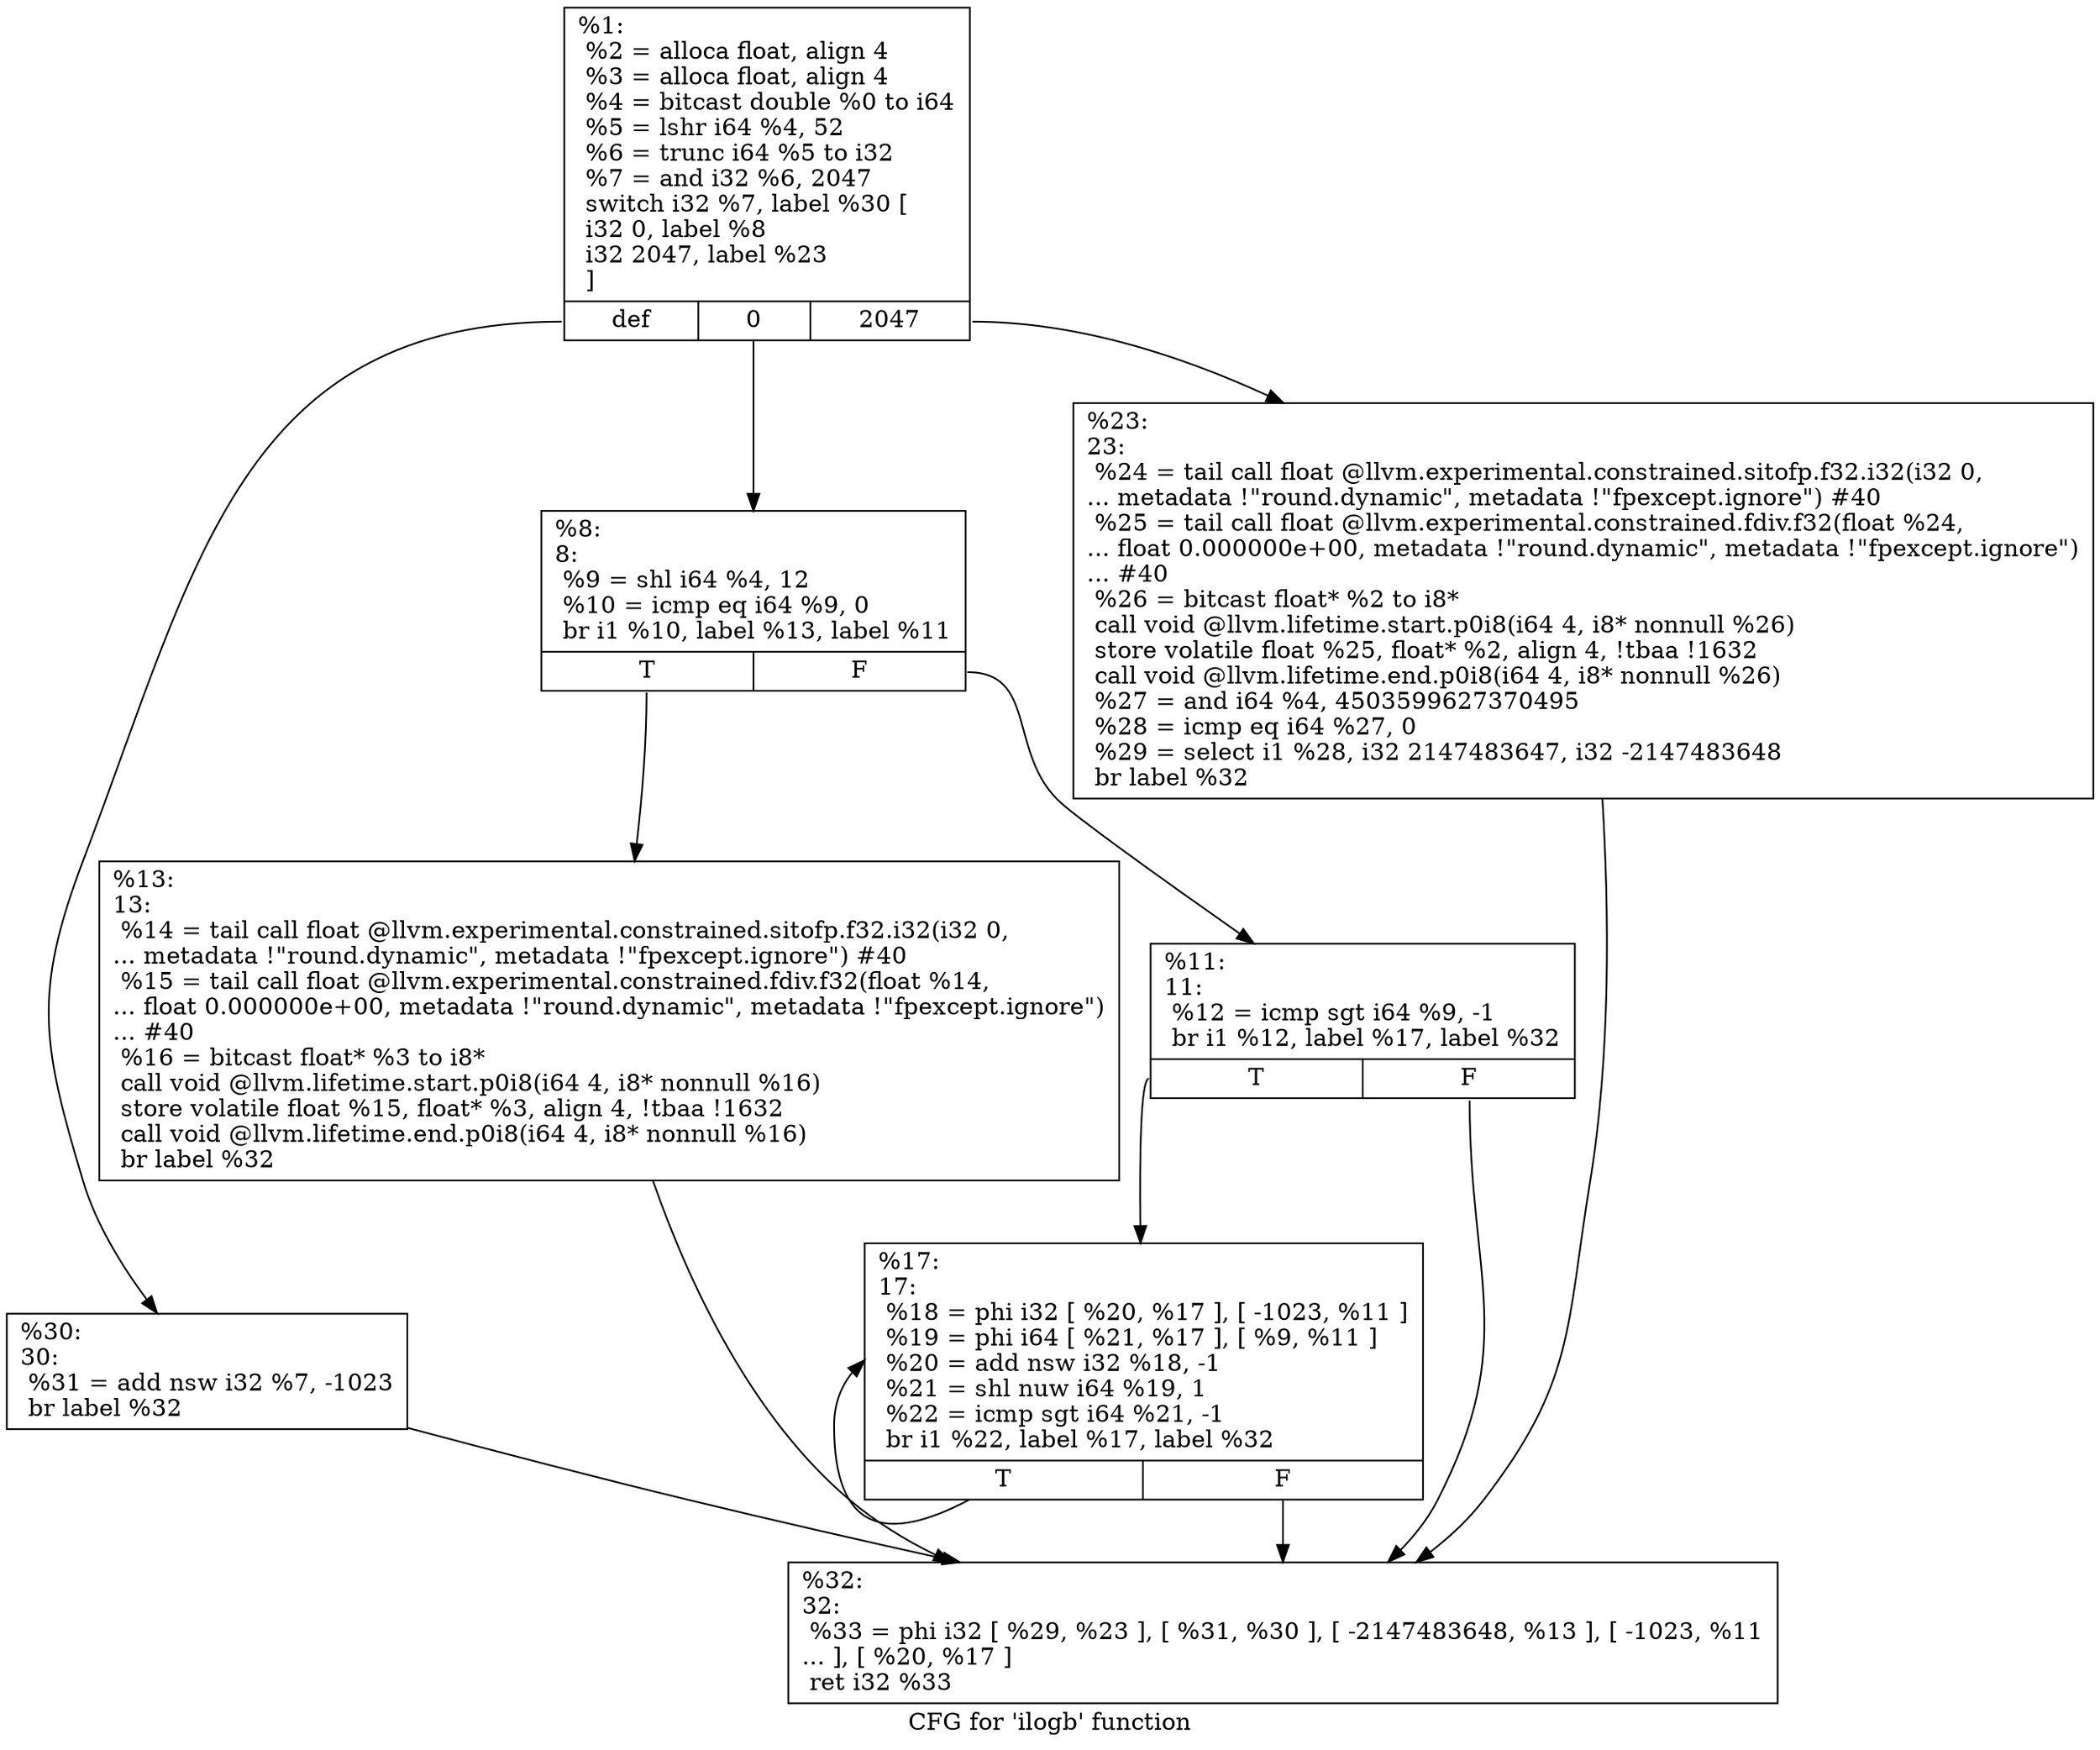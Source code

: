 digraph "CFG for 'ilogb' function" {
	label="CFG for 'ilogb' function";

	Node0x191b6b0 [shape=record,label="{%1:\l  %2 = alloca float, align 4\l  %3 = alloca float, align 4\l  %4 = bitcast double %0 to i64\l  %5 = lshr i64 %4, 52\l  %6 = trunc i64 %5 to i32\l  %7 = and i32 %6, 2047\l  switch i32 %7, label %30 [\l    i32 0, label %8\l    i32 2047, label %23\l  ]\l|{<s0>def|<s1>0|<s2>2047}}"];
	Node0x191b6b0:s0 -> Node0x191b890;
	Node0x191b6b0:s1 -> Node0x191b700;
	Node0x191b6b0:s2 -> Node0x191b840;
	Node0x191b700 [shape=record,label="{%8:\l8:                                                \l  %9 = shl i64 %4, 12\l  %10 = icmp eq i64 %9, 0\l  br i1 %10, label %13, label %11\l|{<s0>T|<s1>F}}"];
	Node0x191b700:s0 -> Node0x191b7a0;
	Node0x191b700:s1 -> Node0x191b750;
	Node0x191b750 [shape=record,label="{%11:\l11:                                               \l  %12 = icmp sgt i64 %9, -1\l  br i1 %12, label %17, label %32\l|{<s0>T|<s1>F}}"];
	Node0x191b750:s0 -> Node0x191b7f0;
	Node0x191b750:s1 -> Node0x191b8e0;
	Node0x191b7a0 [shape=record,label="{%13:\l13:                                               \l  %14 = tail call float @llvm.experimental.constrained.sitofp.f32.i32(i32 0,\l... metadata !\"round.dynamic\", metadata !\"fpexcept.ignore\") #40\l  %15 = tail call float @llvm.experimental.constrained.fdiv.f32(float %14,\l... float 0.000000e+00, metadata !\"round.dynamic\", metadata !\"fpexcept.ignore\")\l... #40\l  %16 = bitcast float* %3 to i8*\l  call void @llvm.lifetime.start.p0i8(i64 4, i8* nonnull %16)\l  store volatile float %15, float* %3, align 4, !tbaa !1632\l  call void @llvm.lifetime.end.p0i8(i64 4, i8* nonnull %16)\l  br label %32\l}"];
	Node0x191b7a0 -> Node0x191b8e0;
	Node0x191b7f0 [shape=record,label="{%17:\l17:                                               \l  %18 = phi i32 [ %20, %17 ], [ -1023, %11 ]\l  %19 = phi i64 [ %21, %17 ], [ %9, %11 ]\l  %20 = add nsw i32 %18, -1\l  %21 = shl nuw i64 %19, 1\l  %22 = icmp sgt i64 %21, -1\l  br i1 %22, label %17, label %32\l|{<s0>T|<s1>F}}"];
	Node0x191b7f0:s0 -> Node0x191b7f0;
	Node0x191b7f0:s1 -> Node0x191b8e0;
	Node0x191b840 [shape=record,label="{%23:\l23:                                               \l  %24 = tail call float @llvm.experimental.constrained.sitofp.f32.i32(i32 0,\l... metadata !\"round.dynamic\", metadata !\"fpexcept.ignore\") #40\l  %25 = tail call float @llvm.experimental.constrained.fdiv.f32(float %24,\l... float 0.000000e+00, metadata !\"round.dynamic\", metadata !\"fpexcept.ignore\")\l... #40\l  %26 = bitcast float* %2 to i8*\l  call void @llvm.lifetime.start.p0i8(i64 4, i8* nonnull %26)\l  store volatile float %25, float* %2, align 4, !tbaa !1632\l  call void @llvm.lifetime.end.p0i8(i64 4, i8* nonnull %26)\l  %27 = and i64 %4, 4503599627370495\l  %28 = icmp eq i64 %27, 0\l  %29 = select i1 %28, i32 2147483647, i32 -2147483648\l  br label %32\l}"];
	Node0x191b840 -> Node0x191b8e0;
	Node0x191b890 [shape=record,label="{%30:\l30:                                               \l  %31 = add nsw i32 %7, -1023\l  br label %32\l}"];
	Node0x191b890 -> Node0x191b8e0;
	Node0x191b8e0 [shape=record,label="{%32:\l32:                                               \l  %33 = phi i32 [ %29, %23 ], [ %31, %30 ], [ -2147483648, %13 ], [ -1023, %11\l... ], [ %20, %17 ]\l  ret i32 %33\l}"];
}
